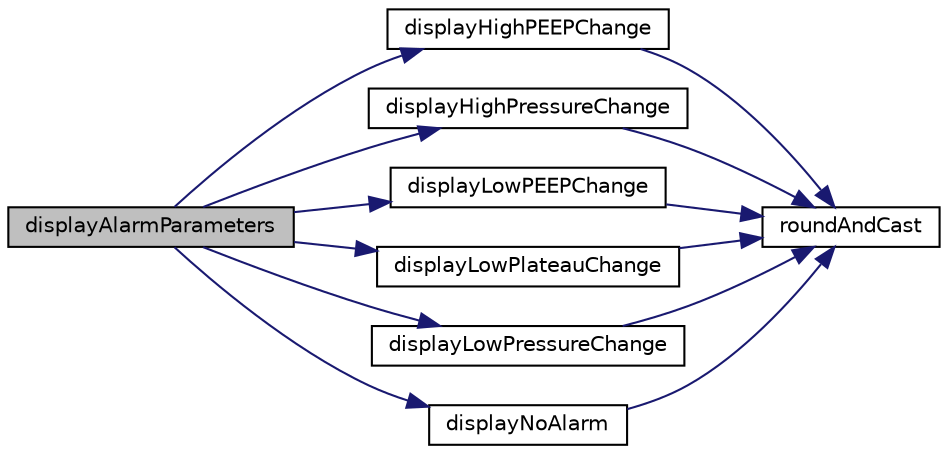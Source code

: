 digraph "displayAlarmParameters"
{
 // LATEX_PDF_SIZE
  edge [fontname="Helvetica",fontsize="10",labelfontname="Helvetica",labelfontsize="10"];
  node [fontname="Helvetica",fontsize="10",shape=record];
  rankdir="LR";
  Node1 [label="displayAlarmParameters",height=0.2,width=0.4,color="black", fillcolor="grey75", style="filled", fontcolor="black",tooltip=" "];
  Node1 -> Node2 [color="midnightblue",fontsize="10",style="solid",fontname="Helvetica"];
  Node2 [label="displayHighPEEPChange",height=0.2,width=0.4,color="black", fillcolor="white", style="filled",URL="$_l_c_d_8cpp.html#aef4d7989e9d415fc1e44e35064c0d698",tooltip=" "];
  Node2 -> Node3 [color="midnightblue",fontsize="10",style="solid",fontname="Helvetica"];
  Node3 [label="roundAndCast",height=0.2,width=0.4,color="black", fillcolor="white", style="filled",URL="$_l_c_d_8cpp.html#a186543cef0be5a7aaf40a6fb361aa531",tooltip=" "];
  Node1 -> Node4 [color="midnightblue",fontsize="10",style="solid",fontname="Helvetica"];
  Node4 [label="displayHighPressureChange",height=0.2,width=0.4,color="black", fillcolor="white", style="filled",URL="$_l_c_d_8cpp.html#ac4e40eb93194b288ed07ff8bcc1c9220",tooltip=" "];
  Node4 -> Node3 [color="midnightblue",fontsize="10",style="solid",fontname="Helvetica"];
  Node1 -> Node5 [color="midnightblue",fontsize="10",style="solid",fontname="Helvetica"];
  Node5 [label="displayLowPEEPChange",height=0.2,width=0.4,color="black", fillcolor="white", style="filled",URL="$_l_c_d_8cpp.html#a1a29aebb45c827892c55042f42f929db",tooltip=" "];
  Node5 -> Node3 [color="midnightblue",fontsize="10",style="solid",fontname="Helvetica"];
  Node1 -> Node6 [color="midnightblue",fontsize="10",style="solid",fontname="Helvetica"];
  Node6 [label="displayLowPlateauChange",height=0.2,width=0.4,color="black", fillcolor="white", style="filled",URL="$_l_c_d_8cpp.html#ad6087dc492135066e7be5cb20e74d1a3",tooltip=" "];
  Node6 -> Node3 [color="midnightblue",fontsize="10",style="solid",fontname="Helvetica"];
  Node1 -> Node7 [color="midnightblue",fontsize="10",style="solid",fontname="Helvetica"];
  Node7 [label="displayLowPressureChange",height=0.2,width=0.4,color="black", fillcolor="white", style="filled",URL="$_l_c_d_8cpp.html#afead16f2b67e9121e0b25df67eb35e03",tooltip=" "];
  Node7 -> Node3 [color="midnightblue",fontsize="10",style="solid",fontname="Helvetica"];
  Node1 -> Node8 [color="midnightblue",fontsize="10",style="solid",fontname="Helvetica"];
  Node8 [label="displayNoAlarm",height=0.2,width=0.4,color="black", fillcolor="white", style="filled",URL="$_l_c_d_8cpp.html#abe25f27948a9515f67c00071900dcb7a",tooltip=" "];
  Node8 -> Node3 [color="midnightblue",fontsize="10",style="solid",fontname="Helvetica"];
}
